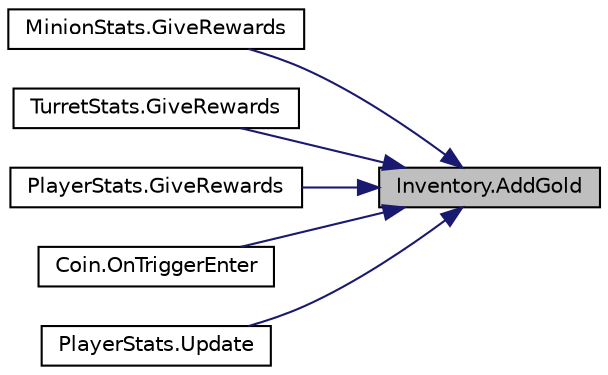 digraph "Inventory.AddGold"
{
 // INTERACTIVE_SVG=YES
 // LATEX_PDF_SIZE
  bgcolor="transparent";
  edge [fontname="Helvetica",fontsize="10",labelfontname="Helvetica",labelfontsize="10"];
  node [fontname="Helvetica",fontsize="10",shape=record];
  rankdir="RL";
  Node1 [label="Inventory.AddGold",height=0.2,width=0.4,color="black", fillcolor="grey75", style="filled", fontcolor="black",tooltip=" "];
  Node1 -> Node2 [dir="back",color="midnightblue",fontsize="10",style="solid",fontname="Helvetica"];
  Node2 [label="MinionStats.GiveRewards",height=0.2,width=0.4,color="black",URL="$class_minion_stats.html#a6d9ddd98313b1be90a14a331602409bf",tooltip="When this entity dies, it gives to the killer this bounty"];
  Node1 -> Node3 [dir="back",color="midnightblue",fontsize="10",style="solid",fontname="Helvetica"];
  Node3 [label="TurretStats.GiveRewards",height=0.2,width=0.4,color="black",URL="$class_turret_stats.html#abeb56bb247ac9247caff0e93a4a1dc68",tooltip="When this entity dies, it gives to the killer this bounty"];
  Node1 -> Node4 [dir="back",color="midnightblue",fontsize="10",style="solid",fontname="Helvetica"];
  Node4 [label="PlayerStats.GiveRewards",height=0.2,width=0.4,color="black",URL="$class_player_stats.html#abecc5e0421296d745f700eee2a26adf3",tooltip="When this entity dies, it gives to the killer this bounty"];
  Node1 -> Node5 [dir="back",color="midnightblue",fontsize="10",style="solid",fontname="Helvetica"];
  Node5 [label="Coin.OnTriggerEnter",height=0.2,width=0.4,color="black",URL="$class_coin.html#a38022b7f8466c95101067154d8b4de13",tooltip=" "];
  Node1 -> Node6 [dir="back",color="midnightblue",fontsize="10",style="solid",fontname="Helvetica"];
  Node6 [label="PlayerStats.Update",height=0.2,width=0.4,color="black",URL="$class_player_stats.html#a15175185aaa4f8290e5148640f0ff80a",tooltip=" "];
}
